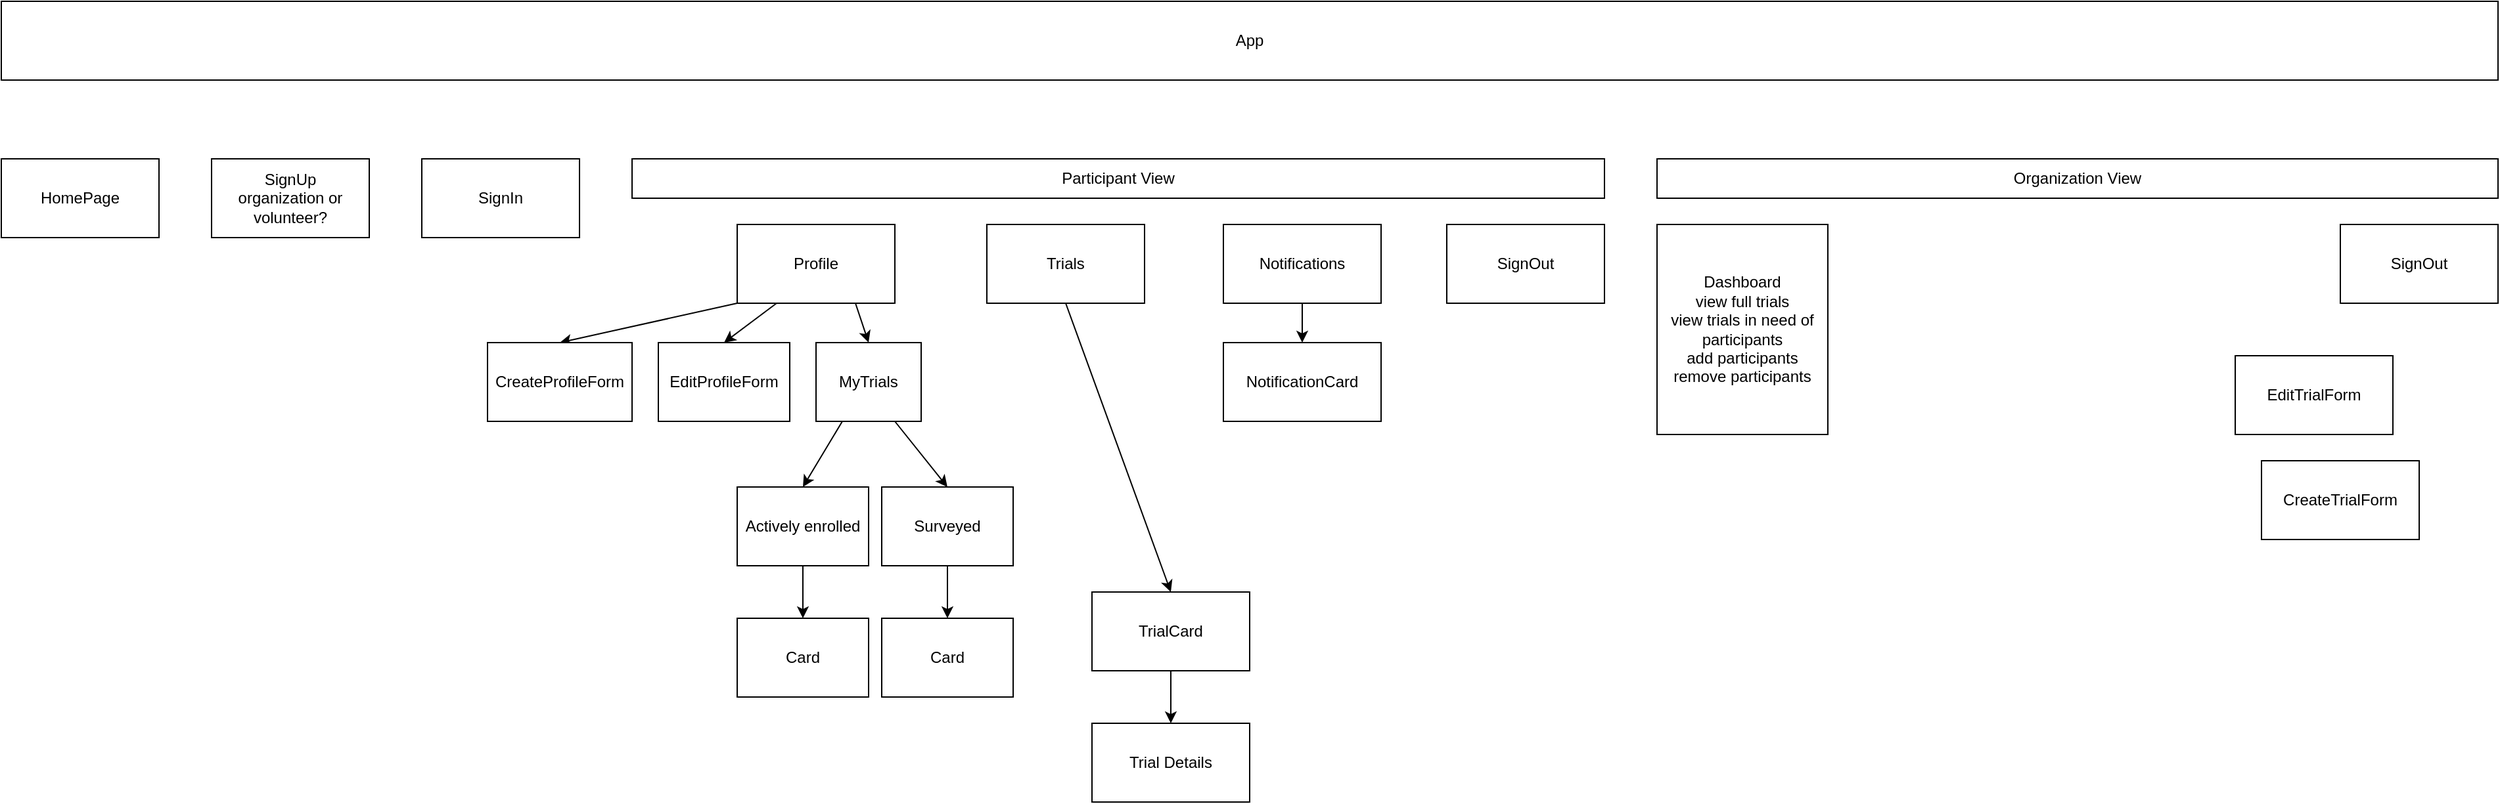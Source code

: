 <mxfile>
    <diagram id="pLVXaG9CedYQTY64REAk" name="Page-1">
        <mxGraphModel dx="1033" dy="795" grid="1" gridSize="10" guides="1" tooltips="1" connect="1" arrows="1" fold="1" page="1" pageScale="1" pageWidth="850" pageHeight="1100" math="0" shadow="0">
            <root>
                <mxCell id="0"/>
                <mxCell id="1" parent="0"/>
                <mxCell id="2" value="App" style="whiteSpace=wrap;html=1;" parent="1" vertex="1">
                    <mxGeometry x="20" y="10" width="1900" height="60" as="geometry"/>
                </mxCell>
                <mxCell id="3" value="SignIn" style="whiteSpace=wrap;html=1;" parent="1" vertex="1">
                    <mxGeometry x="340" y="130" width="120" height="60" as="geometry"/>
                </mxCell>
                <mxCell id="5" value="SignUp&lt;br&gt;organization or volunteer?" style="whiteSpace=wrap;html=1;" parent="1" vertex="1">
                    <mxGeometry x="180" y="130" width="120" height="60" as="geometry"/>
                </mxCell>
                <mxCell id="6" value="HomePage" style="whiteSpace=wrap;html=1;" parent="1" vertex="1">
                    <mxGeometry x="20" y="130" width="120" height="60" as="geometry"/>
                </mxCell>
                <mxCell id="33" style="edgeStyle=none;html=1;exitX=0.25;exitY=1;exitDx=0;exitDy=0;entryX=0.5;entryY=0;entryDx=0;entryDy=0;" parent="1" source="7" target="24" edge="1">
                    <mxGeometry relative="1" as="geometry"/>
                </mxCell>
                <mxCell id="34" style="edgeStyle=none;html=1;exitX=0.75;exitY=1;exitDx=0;exitDy=0;entryX=0.5;entryY=0;entryDx=0;entryDy=0;" parent="1" source="7" target="28" edge="1">
                    <mxGeometry relative="1" as="geometry"/>
                </mxCell>
                <mxCell id="57" style="edgeStyle=none;html=1;exitX=0;exitY=1;exitDx=0;exitDy=0;entryX=0.5;entryY=0;entryDx=0;entryDy=0;" parent="1" source="7" target="56" edge="1">
                    <mxGeometry relative="1" as="geometry"/>
                </mxCell>
                <mxCell id="7" value="Profile" style="whiteSpace=wrap;html=1;" parent="1" vertex="1">
                    <mxGeometry x="580" y="180" width="120" height="60" as="geometry"/>
                </mxCell>
                <mxCell id="18" value="Participant View" style="whiteSpace=wrap;html=1;" parent="1" vertex="1">
                    <mxGeometry x="500" y="130" width="740" height="30" as="geometry"/>
                </mxCell>
                <mxCell id="19" value="Organization View" style="whiteSpace=wrap;html=1;" parent="1" vertex="1">
                    <mxGeometry x="1280" y="130" width="640" height="30" as="geometry"/>
                </mxCell>
                <mxCell id="30" style="edgeStyle=none;html=1;exitX=0.5;exitY=1;exitDx=0;exitDy=0;entryX=0.5;entryY=0;entryDx=0;entryDy=0;" parent="1" source="20" target="25" edge="1">
                    <mxGeometry relative="1" as="geometry"/>
                </mxCell>
                <mxCell id="20" value="Trials" style="whiteSpace=wrap;html=1;" parent="1" vertex="1">
                    <mxGeometry x="770" y="180" width="120" height="60" as="geometry"/>
                </mxCell>
                <mxCell id="32" style="edgeStyle=none;html=1;exitX=0.5;exitY=1;exitDx=0;exitDy=0;entryX=0.5;entryY=0;entryDx=0;entryDy=0;" parent="1" source="21" target="26" edge="1">
                    <mxGeometry relative="1" as="geometry"/>
                </mxCell>
                <mxCell id="21" value="Notifications" style="whiteSpace=wrap;html=1;" parent="1" vertex="1">
                    <mxGeometry x="950" y="180" width="120" height="60" as="geometry"/>
                </mxCell>
                <mxCell id="22" value="SignOut" style="whiteSpace=wrap;html=1;" parent="1" vertex="1">
                    <mxGeometry x="1120" y="180" width="120" height="60" as="geometry"/>
                </mxCell>
                <mxCell id="23" value="SignOut" style="whiteSpace=wrap;html=1;" parent="1" vertex="1">
                    <mxGeometry x="1800" y="180" width="120" height="60" as="geometry"/>
                </mxCell>
                <mxCell id="24" value="EditProfileForm" style="whiteSpace=wrap;html=1;" parent="1" vertex="1">
                    <mxGeometry x="520" y="270" width="100" height="60" as="geometry"/>
                </mxCell>
                <mxCell id="53" style="edgeStyle=none;html=1;exitX=0.5;exitY=1;exitDx=0;exitDy=0;entryX=0.5;entryY=0;entryDx=0;entryDy=0;" parent="1" source="25" target="52" edge="1">
                    <mxGeometry relative="1" as="geometry"/>
                </mxCell>
                <mxCell id="25" value="TrialCard" style="whiteSpace=wrap;html=1;" parent="1" vertex="1">
                    <mxGeometry x="850" y="460" width="120" height="60" as="geometry"/>
                </mxCell>
                <mxCell id="26" value="NotificationCard" style="whiteSpace=wrap;html=1;" parent="1" vertex="1">
                    <mxGeometry x="950" y="270" width="120" height="60" as="geometry"/>
                </mxCell>
                <mxCell id="27" value="Dashboard&lt;br&gt;view full trials&lt;br&gt;view trials in need of participants&lt;br&gt;add participants&lt;br&gt;remove participants" style="whiteSpace=wrap;html=1;" parent="1" vertex="1">
                    <mxGeometry x="1280" y="180" width="130" height="160" as="geometry"/>
                </mxCell>
                <mxCell id="45" style="edgeStyle=none;html=1;exitX=0.25;exitY=1;exitDx=0;exitDy=0;entryX=0.5;entryY=0;entryDx=0;entryDy=0;" parent="1" source="28" target="44" edge="1">
                    <mxGeometry relative="1" as="geometry"/>
                </mxCell>
                <mxCell id="47" style="edgeStyle=none;html=1;exitX=0.75;exitY=1;exitDx=0;exitDy=0;entryX=0.5;entryY=0;entryDx=0;entryDy=0;" parent="1" source="28" target="46" edge="1">
                    <mxGeometry relative="1" as="geometry"/>
                </mxCell>
                <mxCell id="28" value="MyTrials" style="whiteSpace=wrap;html=1;" parent="1" vertex="1">
                    <mxGeometry x="640" y="270" width="80" height="60" as="geometry"/>
                </mxCell>
                <mxCell id="61" style="edgeStyle=none;html=1;exitX=0.5;exitY=1;exitDx=0;exitDy=0;entryX=0.5;entryY=0;entryDx=0;entryDy=0;" edge="1" parent="1" source="44" target="58">
                    <mxGeometry relative="1" as="geometry"/>
                </mxCell>
                <mxCell id="44" value="Actively enrolled" style="whiteSpace=wrap;html=1;" parent="1" vertex="1">
                    <mxGeometry x="580" y="380" width="100" height="60" as="geometry"/>
                </mxCell>
                <mxCell id="60" style="edgeStyle=none;html=1;exitX=0.5;exitY=1;exitDx=0;exitDy=0;entryX=0.5;entryY=0;entryDx=0;entryDy=0;" edge="1" parent="1" source="46" target="59">
                    <mxGeometry relative="1" as="geometry"/>
                </mxCell>
                <mxCell id="46" value="Surveyed" style="whiteSpace=wrap;html=1;" parent="1" vertex="1">
                    <mxGeometry x="690" y="380" width="100" height="60" as="geometry"/>
                </mxCell>
                <mxCell id="52" value="Trial Details" style="whiteSpace=wrap;html=1;" parent="1" vertex="1">
                    <mxGeometry x="850" y="560" width="120" height="60" as="geometry"/>
                </mxCell>
                <mxCell id="54" value="CreateTrialForm" style="whiteSpace=wrap;html=1;" parent="1" vertex="1">
                    <mxGeometry x="1740" y="360" width="120" height="60" as="geometry"/>
                </mxCell>
                <mxCell id="55" value="EditTrialForm" style="whiteSpace=wrap;html=1;" parent="1" vertex="1">
                    <mxGeometry x="1720" y="280" width="120" height="60" as="geometry"/>
                </mxCell>
                <mxCell id="56" value="CreateProfileForm" style="whiteSpace=wrap;html=1;" parent="1" vertex="1">
                    <mxGeometry x="390" y="270" width="110" height="60" as="geometry"/>
                </mxCell>
                <mxCell id="58" value="Card" style="whiteSpace=wrap;html=1;" vertex="1" parent="1">
                    <mxGeometry x="580" y="480" width="100" height="60" as="geometry"/>
                </mxCell>
                <mxCell id="59" value="Card" style="whiteSpace=wrap;html=1;" vertex="1" parent="1">
                    <mxGeometry x="690" y="480" width="100" height="60" as="geometry"/>
                </mxCell>
            </root>
        </mxGraphModel>
    </diagram>
</mxfile>